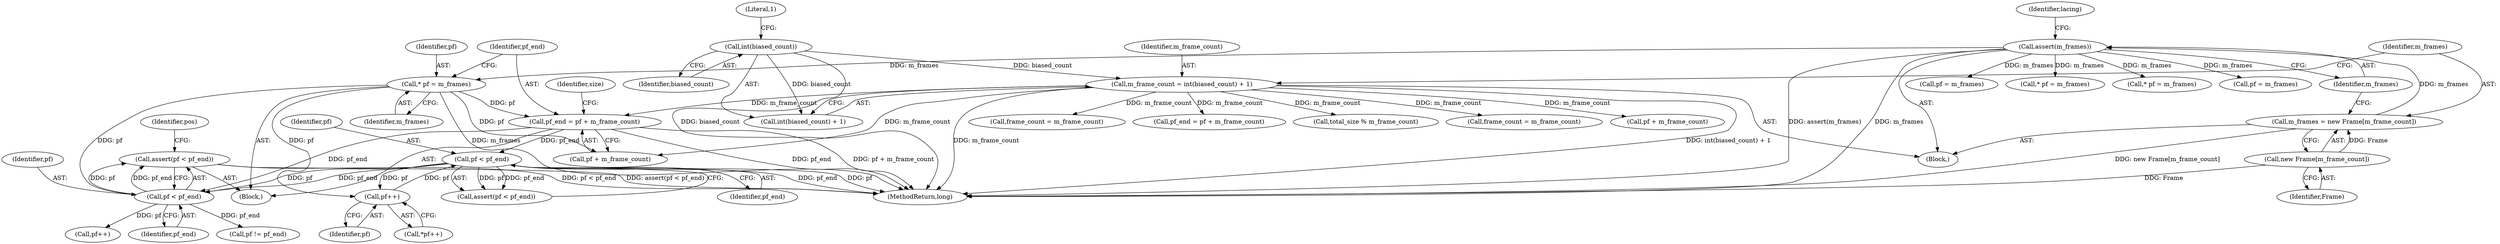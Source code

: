 digraph "1_Android_04839626ed859623901ebd3a5fd483982186b59d_174@API" {
"1000443" [label="(Call,assert(pf < pf_end))"];
"1000444" [label="(Call,pf < pf_end)"];
"1000425" [label="(Call,pf < pf_end)"];
"1000422" [label="(Call,pf++)"];
"1000363" [label="(Call,* pf = m_frames)"];
"1000355" [label="(Call,assert(m_frames))"];
"1000351" [label="(Call,m_frames = new Frame[m_frame_count])"];
"1000353" [label="(Call,new Frame[m_frame_count])"];
"1000366" [label="(Call,pf_end = pf + m_frame_count)"];
"1000345" [label="(Call,m_frame_count = int(biased_count) + 1)"];
"1000348" [label="(Call,int(biased_count))"];
"1000363" [label="(Call,* pf = m_frames)"];
"1000904" [label="(Call,pf = m_frames)"];
"1000347" [label="(Call,int(biased_count) + 1)"];
"1000354" [label="(Identifier,Frame)"];
"1000359" [label="(Identifier,lacing)"];
"1000345" [label="(Call,m_frame_count = int(biased_count) + 1)"];
"1000361" [label="(Block,)"];
"1000569" [label="(Call,* pf = m_frames)"];
"1000422" [label="(Call,pf++)"];
"1000351" [label="(Call,m_frames = new Frame[m_frame_count])"];
"1000443" [label="(Call,assert(pf < pf_end))"];
"1000672" [label="(Call,* pf = m_frames)"];
"1000456" [label="(Call,pf++)"];
"1000675" [label="(Call,pf_end = pf + m_frame_count)"];
"1000423" [label="(Identifier,pf)"];
"1000424" [label="(Call,assert(pf < pf_end))"];
"1000373" [label="(Identifier,size)"];
"1000446" [label="(Identifier,pf_end)"];
"1000364" [label="(Identifier,pf)"];
"1000346" [label="(Identifier,m_frame_count)"];
"1000550" [label="(Call,total_size % m_frame_count)"];
"1000942" [label="(MethodReturn,long)"];
"1000500" [label="(Call,pf = m_frames)"];
"1000348" [label="(Call,int(biased_count))"];
"1000376" [label="(Call,frame_count = m_frame_count)"];
"1000444" [label="(Call,pf < pf_end)"];
"1000353" [label="(Call,new Frame[m_frame_count])"];
"1000366" [label="(Call,pf_end = pf + m_frame_count)"];
"1000122" [label="(Block,)"];
"1000427" [label="(Identifier,pf_end)"];
"1000425" [label="(Call,pf < pf_end)"];
"1000367" [label="(Identifier,pf_end)"];
"1000365" [label="(Identifier,m_frames)"];
"1000349" [label="(Identifier,biased_count)"];
"1000426" [label="(Identifier,pf)"];
"1000356" [label="(Identifier,m_frames)"];
"1000677" [label="(Call,pf + m_frame_count)"];
"1000445" [label="(Identifier,pf)"];
"1000421" [label="(Call,*pf++)"];
"1000355" [label="(Call,assert(m_frames))"];
"1000459" [label="(Call,pf != pf_end)"];
"1000449" [label="(Identifier,pos)"];
"1000368" [label="(Call,pf + m_frame_count)"];
"1000352" [label="(Identifier,m_frames)"];
"1000630" [label="(Call,frame_count = m_frame_count)"];
"1000350" [label="(Literal,1)"];
"1000443" -> "1000361"  [label="AST: "];
"1000443" -> "1000444"  [label="CFG: "];
"1000444" -> "1000443"  [label="AST: "];
"1000449" -> "1000443"  [label="CFG: "];
"1000443" -> "1000942"  [label="DDG: assert(pf < pf_end)"];
"1000443" -> "1000942"  [label="DDG: pf < pf_end"];
"1000444" -> "1000443"  [label="DDG: pf"];
"1000444" -> "1000443"  [label="DDG: pf_end"];
"1000444" -> "1000446"  [label="CFG: "];
"1000445" -> "1000444"  [label="AST: "];
"1000446" -> "1000444"  [label="AST: "];
"1000425" -> "1000444"  [label="DDG: pf"];
"1000425" -> "1000444"  [label="DDG: pf_end"];
"1000363" -> "1000444"  [label="DDG: pf"];
"1000366" -> "1000444"  [label="DDG: pf_end"];
"1000444" -> "1000456"  [label="DDG: pf"];
"1000444" -> "1000459"  [label="DDG: pf_end"];
"1000425" -> "1000424"  [label="AST: "];
"1000425" -> "1000427"  [label="CFG: "];
"1000426" -> "1000425"  [label="AST: "];
"1000427" -> "1000425"  [label="AST: "];
"1000424" -> "1000425"  [label="CFG: "];
"1000425" -> "1000942"  [label="DDG: pf_end"];
"1000425" -> "1000942"  [label="DDG: pf"];
"1000425" -> "1000422"  [label="DDG: pf"];
"1000425" -> "1000424"  [label="DDG: pf"];
"1000425" -> "1000424"  [label="DDG: pf_end"];
"1000422" -> "1000425"  [label="DDG: pf"];
"1000366" -> "1000425"  [label="DDG: pf_end"];
"1000422" -> "1000421"  [label="AST: "];
"1000422" -> "1000423"  [label="CFG: "];
"1000423" -> "1000422"  [label="AST: "];
"1000421" -> "1000422"  [label="CFG: "];
"1000363" -> "1000422"  [label="DDG: pf"];
"1000363" -> "1000361"  [label="AST: "];
"1000363" -> "1000365"  [label="CFG: "];
"1000364" -> "1000363"  [label="AST: "];
"1000365" -> "1000363"  [label="AST: "];
"1000367" -> "1000363"  [label="CFG: "];
"1000363" -> "1000942"  [label="DDG: m_frames"];
"1000355" -> "1000363"  [label="DDG: m_frames"];
"1000363" -> "1000366"  [label="DDG: pf"];
"1000363" -> "1000368"  [label="DDG: pf"];
"1000355" -> "1000122"  [label="AST: "];
"1000355" -> "1000356"  [label="CFG: "];
"1000356" -> "1000355"  [label="AST: "];
"1000359" -> "1000355"  [label="CFG: "];
"1000355" -> "1000942"  [label="DDG: m_frames"];
"1000355" -> "1000942"  [label="DDG: assert(m_frames)"];
"1000351" -> "1000355"  [label="DDG: m_frames"];
"1000355" -> "1000500"  [label="DDG: m_frames"];
"1000355" -> "1000569"  [label="DDG: m_frames"];
"1000355" -> "1000672"  [label="DDG: m_frames"];
"1000355" -> "1000904"  [label="DDG: m_frames"];
"1000351" -> "1000122"  [label="AST: "];
"1000351" -> "1000353"  [label="CFG: "];
"1000352" -> "1000351"  [label="AST: "];
"1000353" -> "1000351"  [label="AST: "];
"1000356" -> "1000351"  [label="CFG: "];
"1000351" -> "1000942"  [label="DDG: new Frame[m_frame_count]"];
"1000353" -> "1000351"  [label="DDG: Frame"];
"1000353" -> "1000354"  [label="CFG: "];
"1000354" -> "1000353"  [label="AST: "];
"1000353" -> "1000942"  [label="DDG: Frame"];
"1000366" -> "1000361"  [label="AST: "];
"1000366" -> "1000368"  [label="CFG: "];
"1000367" -> "1000366"  [label="AST: "];
"1000368" -> "1000366"  [label="AST: "];
"1000373" -> "1000366"  [label="CFG: "];
"1000366" -> "1000942"  [label="DDG: pf + m_frame_count"];
"1000366" -> "1000942"  [label="DDG: pf_end"];
"1000345" -> "1000366"  [label="DDG: m_frame_count"];
"1000345" -> "1000122"  [label="AST: "];
"1000345" -> "1000347"  [label="CFG: "];
"1000346" -> "1000345"  [label="AST: "];
"1000347" -> "1000345"  [label="AST: "];
"1000352" -> "1000345"  [label="CFG: "];
"1000345" -> "1000942"  [label="DDG: int(biased_count) + 1"];
"1000345" -> "1000942"  [label="DDG: m_frame_count"];
"1000348" -> "1000345"  [label="DDG: biased_count"];
"1000345" -> "1000368"  [label="DDG: m_frame_count"];
"1000345" -> "1000376"  [label="DDG: m_frame_count"];
"1000345" -> "1000550"  [label="DDG: m_frame_count"];
"1000345" -> "1000630"  [label="DDG: m_frame_count"];
"1000345" -> "1000675"  [label="DDG: m_frame_count"];
"1000345" -> "1000677"  [label="DDG: m_frame_count"];
"1000348" -> "1000347"  [label="AST: "];
"1000348" -> "1000349"  [label="CFG: "];
"1000349" -> "1000348"  [label="AST: "];
"1000350" -> "1000348"  [label="CFG: "];
"1000348" -> "1000942"  [label="DDG: biased_count"];
"1000348" -> "1000347"  [label="DDG: biased_count"];
}
